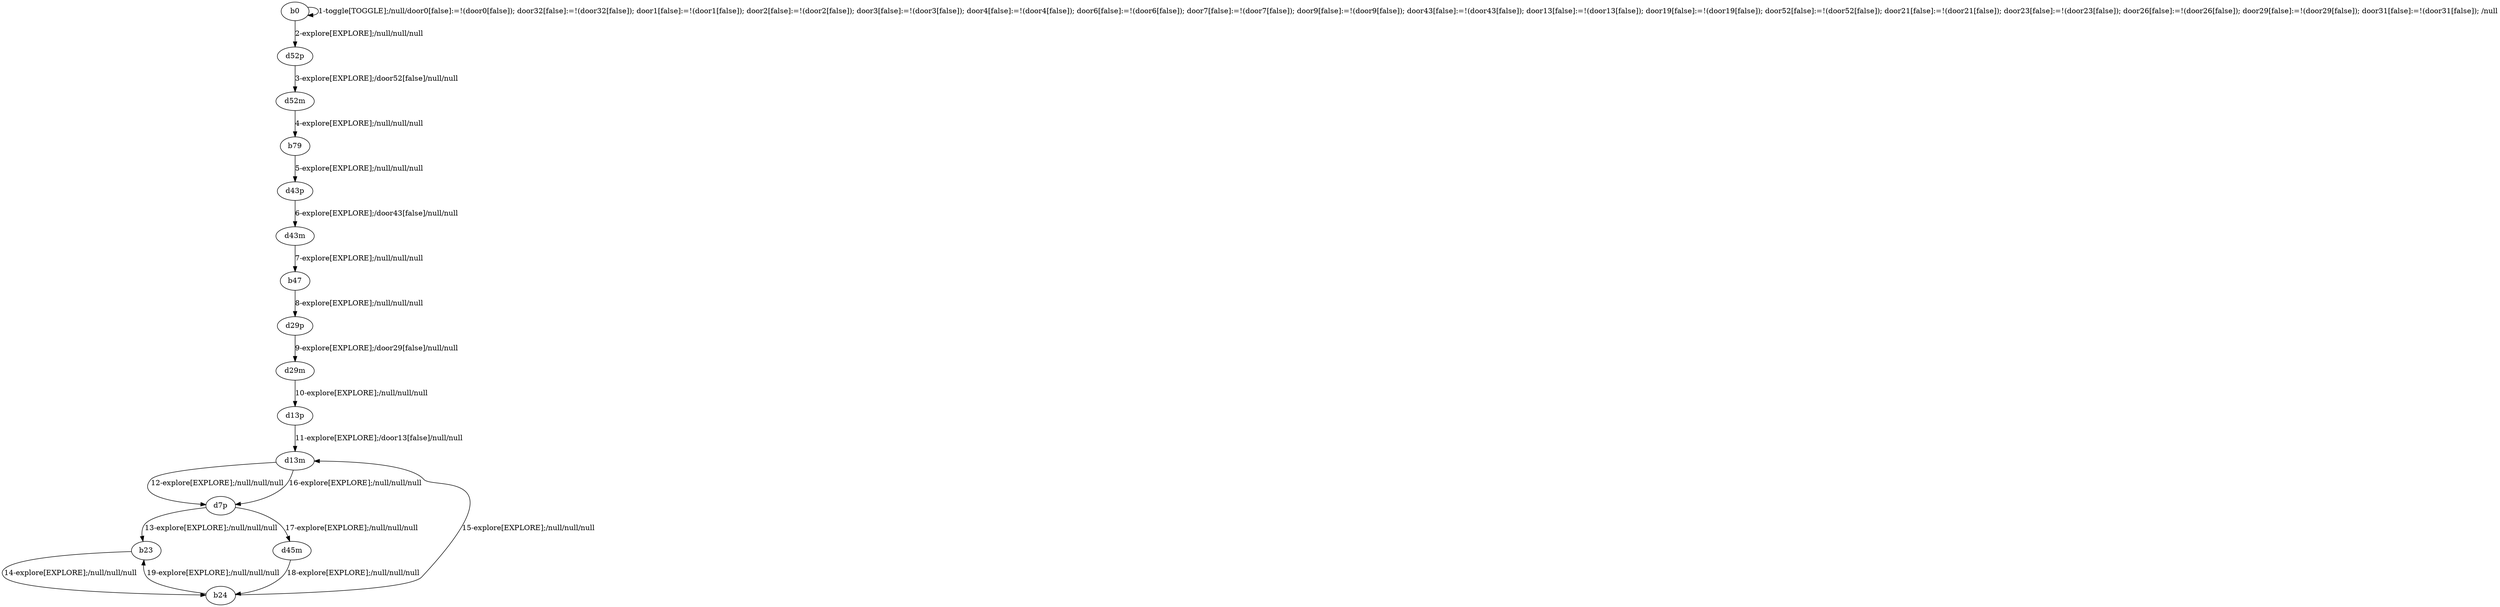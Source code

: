 # Total number of goals covered by this test: 1
# d45m --> b24

digraph g {
"b0" -> "b0" [label = "1-toggle[TOGGLE];/null/door0[false]:=!(door0[false]); door32[false]:=!(door32[false]); door1[false]:=!(door1[false]); door2[false]:=!(door2[false]); door3[false]:=!(door3[false]); door4[false]:=!(door4[false]); door6[false]:=!(door6[false]); door7[false]:=!(door7[false]); door9[false]:=!(door9[false]); door43[false]:=!(door43[false]); door13[false]:=!(door13[false]); door19[false]:=!(door19[false]); door52[false]:=!(door52[false]); door21[false]:=!(door21[false]); door23[false]:=!(door23[false]); door26[false]:=!(door26[false]); door29[false]:=!(door29[false]); door31[false]:=!(door31[false]); /null"];
"b0" -> "d52p" [label = "2-explore[EXPLORE];/null/null/null"];
"d52p" -> "d52m" [label = "3-explore[EXPLORE];/door52[false]/null/null"];
"d52m" -> "b79" [label = "4-explore[EXPLORE];/null/null/null"];
"b79" -> "d43p" [label = "5-explore[EXPLORE];/null/null/null"];
"d43p" -> "d43m" [label = "6-explore[EXPLORE];/door43[false]/null/null"];
"d43m" -> "b47" [label = "7-explore[EXPLORE];/null/null/null"];
"b47" -> "d29p" [label = "8-explore[EXPLORE];/null/null/null"];
"d29p" -> "d29m" [label = "9-explore[EXPLORE];/door29[false]/null/null"];
"d29m" -> "d13p" [label = "10-explore[EXPLORE];/null/null/null"];
"d13p" -> "d13m" [label = "11-explore[EXPLORE];/door13[false]/null/null"];
"d13m" -> "d7p" [label = "12-explore[EXPLORE];/null/null/null"];
"d7p" -> "b23" [label = "13-explore[EXPLORE];/null/null/null"];
"b23" -> "b24" [label = "14-explore[EXPLORE];/null/null/null"];
"b24" -> "d13m" [label = "15-explore[EXPLORE];/null/null/null"];
"d13m" -> "d7p" [label = "16-explore[EXPLORE];/null/null/null"];
"d7p" -> "d45m" [label = "17-explore[EXPLORE];/null/null/null"];
"d45m" -> "b24" [label = "18-explore[EXPLORE];/null/null/null"];
"b24" -> "b23" [label = "19-explore[EXPLORE];/null/null/null"];
}